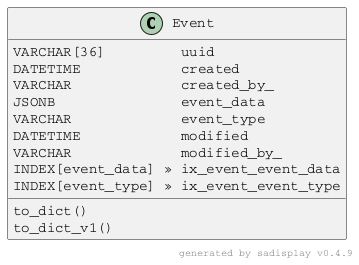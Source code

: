 @startuml

skinparam defaultFontName Courier

Class Event {
    VARCHAR[36]       ★ uuid               
    DATETIME          ⚪ created            
    VARCHAR           ⚪ created_by_        
    JSONB             ⚪ event_data         
    VARCHAR           ⚪ event_type         
    DATETIME          ⚪ modified           
    VARCHAR           ⚪ modified_by_       
    to_dict()                              
    to_dict_v1()                           
    INDEX[event_data] » ix_event_event_data
    INDEX[event_type] » ix_event_event_type
}

right footer generated by sadisplay v0.4.9

@enduml
